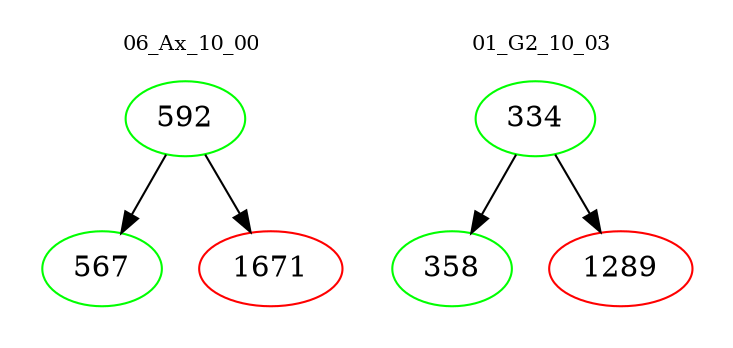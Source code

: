 digraph{
subgraph cluster_0 {
color = white
label = "06_Ax_10_00";
fontsize=10;
T0_592 [label="592", color="green"]
T0_592 -> T0_567 [color="black"]
T0_567 [label="567", color="green"]
T0_592 -> T0_1671 [color="black"]
T0_1671 [label="1671", color="red"]
}
subgraph cluster_1 {
color = white
label = "01_G2_10_03";
fontsize=10;
T1_334 [label="334", color="green"]
T1_334 -> T1_358 [color="black"]
T1_358 [label="358", color="green"]
T1_334 -> T1_1289 [color="black"]
T1_1289 [label="1289", color="red"]
}
}
